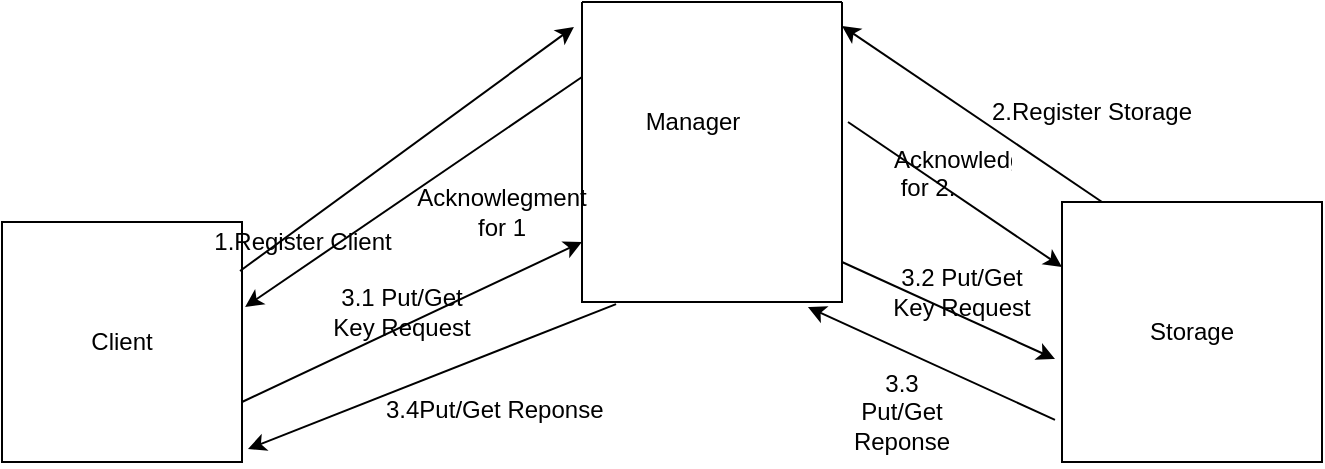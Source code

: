 <mxfile version="17.4.0" type="device"><diagram id="kWFrNFzAET5XMzcV3zGW" name="Page-1"><mxGraphModel dx="1038" dy="666" grid="1" gridSize="10" guides="1" tooltips="1" connect="1" arrows="1" fold="1" page="1" pageScale="1" pageWidth="850" pageHeight="1100" math="0" shadow="0"><root><mxCell id="0"/><mxCell id="1" parent="0"/><mxCell id="-DTzVkDgiYsaslf60c1n-1" value="" style="swimlane;startSize=0;" vertex="1" parent="1"><mxGeometry x="350" y="80" width="130" height="150" as="geometry"><mxRectangle x="350" y="240" width="50" height="40" as="alternateBounds"/></mxGeometry></mxCell><mxCell id="-DTzVkDgiYsaslf60c1n-2" value="Manager" style="text;html=1;align=center;verticalAlign=middle;resizable=0;points=[];autosize=1;strokeColor=none;fillColor=none;" vertex="1" parent="-DTzVkDgiYsaslf60c1n-1"><mxGeometry x="25" y="50" width="60" height="20" as="geometry"/></mxCell><mxCell id="-DTzVkDgiYsaslf60c1n-34" value="" style="endArrow=classic;html=1;rounded=0;entryX=-0.027;entryY=0.604;entryDx=0;entryDy=0;entryPerimeter=0;" edge="1" parent="-DTzVkDgiYsaslf60c1n-1" target="-DTzVkDgiYsaslf60c1n-4"><mxGeometry width="50" height="50" relative="1" as="geometry"><mxPoint x="130" y="130" as="sourcePoint"/><mxPoint x="180" y="80" as="targetPoint"/></mxGeometry></mxCell><mxCell id="-DTzVkDgiYsaslf60c1n-3" value="Client" style="whiteSpace=wrap;html=1;aspect=fixed;" vertex="1" parent="1"><mxGeometry x="60" y="190" width="120" height="120" as="geometry"/></mxCell><mxCell id="-DTzVkDgiYsaslf60c1n-4" value="Storage" style="whiteSpace=wrap;html=1;aspect=fixed;" vertex="1" parent="1"><mxGeometry x="590" y="180" width="130" height="130" as="geometry"/></mxCell><mxCell id="-DTzVkDgiYsaslf60c1n-6" value="" style="endArrow=classic;html=1;rounded=0;entryX=-0.031;entryY=0.083;entryDx=0;entryDy=0;entryPerimeter=0;exitX=0.19;exitY=1.225;exitDx=0;exitDy=0;exitPerimeter=0;" edge="1" parent="1" source="-DTzVkDgiYsaslf60c1n-7" target="-DTzVkDgiYsaslf60c1n-1"><mxGeometry width="50" height="50" relative="1" as="geometry"><mxPoint x="400" y="370" as="sourcePoint"/><mxPoint x="450" y="320" as="targetPoint"/></mxGeometry></mxCell><mxCell id="-DTzVkDgiYsaslf60c1n-7" value="1.Register Client" style="text;html=1;align=center;verticalAlign=middle;resizable=0;points=[];autosize=1;strokeColor=none;fillColor=none;" vertex="1" parent="1"><mxGeometry x="160" y="190" width="100" height="20" as="geometry"/></mxCell><mxCell id="-DTzVkDgiYsaslf60c1n-25" value="" style="endArrow=classic;html=1;rounded=0;exitX=1;exitY=0.75;exitDx=0;exitDy=0;entryX=0;entryY=0.8;entryDx=0;entryDy=0;entryPerimeter=0;" edge="1" parent="1" source="-DTzVkDgiYsaslf60c1n-3" target="-DTzVkDgiYsaslf60c1n-1"><mxGeometry width="50" height="50" relative="1" as="geometry"><mxPoint x="400" y="350" as="sourcePoint"/><mxPoint x="450" y="300" as="targetPoint"/></mxGeometry></mxCell><mxCell id="-DTzVkDgiYsaslf60c1n-26" value="3.1 Put/Get Key Request" style="text;html=1;strokeColor=none;fillColor=none;align=center;verticalAlign=middle;whiteSpace=wrap;rounded=0;" vertex="1" parent="1"><mxGeometry x="220" y="220" width="80" height="30" as="geometry"/></mxCell><mxCell id="-DTzVkDgiYsaslf60c1n-28" value="" style="endArrow=classic;html=1;rounded=0;exitX=0.154;exitY=0;exitDx=0;exitDy=0;exitPerimeter=0;entryX=1;entryY=0.08;entryDx=0;entryDy=0;entryPerimeter=0;" edge="1" parent="1" source="-DTzVkDgiYsaslf60c1n-4" target="-DTzVkDgiYsaslf60c1n-1"><mxGeometry width="50" height="50" relative="1" as="geometry"><mxPoint x="400" y="340" as="sourcePoint"/><mxPoint x="450" y="290" as="targetPoint"/></mxGeometry></mxCell><mxCell id="-DTzVkDgiYsaslf60c1n-29" value="2.Register Storage" style="text;html=1;strokeColor=none;fillColor=none;align=center;verticalAlign=middle;whiteSpace=wrap;rounded=0;" vertex="1" parent="1"><mxGeometry x="540" y="120" width="130" height="30" as="geometry"/></mxCell><mxCell id="-DTzVkDgiYsaslf60c1n-32" value="3.2 Put/Get Key Request" style="text;html=1;strokeColor=none;fillColor=none;align=center;verticalAlign=middle;whiteSpace=wrap;rounded=0;" vertex="1" parent="1"><mxGeometry x="500" y="210" width="80" height="30" as="geometry"/></mxCell><mxCell id="-DTzVkDgiYsaslf60c1n-35" value="" style="endArrow=classic;html=1;rounded=0;exitX=-0.027;exitY=0.838;exitDx=0;exitDy=0;exitPerimeter=0;entryX=0.869;entryY=1.017;entryDx=0;entryDy=0;entryPerimeter=0;" edge="1" parent="1" source="-DTzVkDgiYsaslf60c1n-4" target="-DTzVkDgiYsaslf60c1n-1"><mxGeometry width="50" height="50" relative="1" as="geometry"><mxPoint x="400" y="300" as="sourcePoint"/><mxPoint x="450" y="250" as="targetPoint"/></mxGeometry></mxCell><mxCell id="-DTzVkDgiYsaslf60c1n-36" value="3.3 Put/Get Reponse" style="text;html=1;strokeColor=none;fillColor=none;align=center;verticalAlign=middle;whiteSpace=wrap;rounded=0;" vertex="1" parent="1"><mxGeometry x="480" y="270" width="60" height="30" as="geometry"/></mxCell><mxCell id="-DTzVkDgiYsaslf60c1n-38" value="" style="endArrow=classic;html=1;rounded=0;exitX=0.131;exitY=1.007;exitDx=0;exitDy=0;exitPerimeter=0;entryX=1.025;entryY=0.946;entryDx=0;entryDy=0;entryPerimeter=0;" edge="1" parent="1" source="-DTzVkDgiYsaslf60c1n-1" target="-DTzVkDgiYsaslf60c1n-3"><mxGeometry width="50" height="50" relative="1" as="geometry"><mxPoint x="400" y="290" as="sourcePoint"/><mxPoint x="450" y="240" as="targetPoint"/></mxGeometry></mxCell><mxCell id="-DTzVkDgiYsaslf60c1n-39" value="3.4Put/Get Reponse" style="text;whiteSpace=wrap;html=1;" vertex="1" parent="1"><mxGeometry x="250" y="270" width="120" height="30" as="geometry"/></mxCell><mxCell id="-DTzVkDgiYsaslf60c1n-40" value="" style="endArrow=classic;html=1;rounded=0;exitX=0;exitY=0.25;exitDx=0;exitDy=0;entryX=1.013;entryY=0.354;entryDx=0;entryDy=0;entryPerimeter=0;" edge="1" parent="1" source="-DTzVkDgiYsaslf60c1n-1" target="-DTzVkDgiYsaslf60c1n-3"><mxGeometry width="50" height="50" relative="1" as="geometry"><mxPoint x="400" y="290" as="sourcePoint"/><mxPoint x="450" y="240" as="targetPoint"/></mxGeometry></mxCell><mxCell id="-DTzVkDgiYsaslf60c1n-41" value="Acknowlegment for 1" style="text;html=1;strokeColor=none;fillColor=none;align=center;verticalAlign=middle;whiteSpace=wrap;rounded=0;" vertex="1" parent="1"><mxGeometry x="280" y="170" width="60" height="30" as="geometry"/></mxCell><mxCell id="-DTzVkDgiYsaslf60c1n-42" value="" style="endArrow=classic;html=1;rounded=0;exitX=1.023;exitY=0.4;exitDx=0;exitDy=0;exitPerimeter=0;entryX=0;entryY=0.25;entryDx=0;entryDy=0;" edge="1" parent="1" source="-DTzVkDgiYsaslf60c1n-1" target="-DTzVkDgiYsaslf60c1n-4"><mxGeometry width="50" height="50" relative="1" as="geometry"><mxPoint x="400" y="280" as="sourcePoint"/><mxPoint x="450" y="230" as="targetPoint"/></mxGeometry></mxCell><mxCell id="-DTzVkDgiYsaslf60c1n-43" value="Acknowledgment&#10; for 2." style="text;strokeColor=none;fillColor=none;align=left;verticalAlign=middle;spacingLeft=4;spacingRight=4;overflow=hidden;points=[[0,0.5],[1,0.5]];portConstraint=eastwest;rotatable=0;" vertex="1" parent="1"><mxGeometry x="500" y="150" width="70" height="30" as="geometry"/></mxCell></root></mxGraphModel></diagram></mxfile>